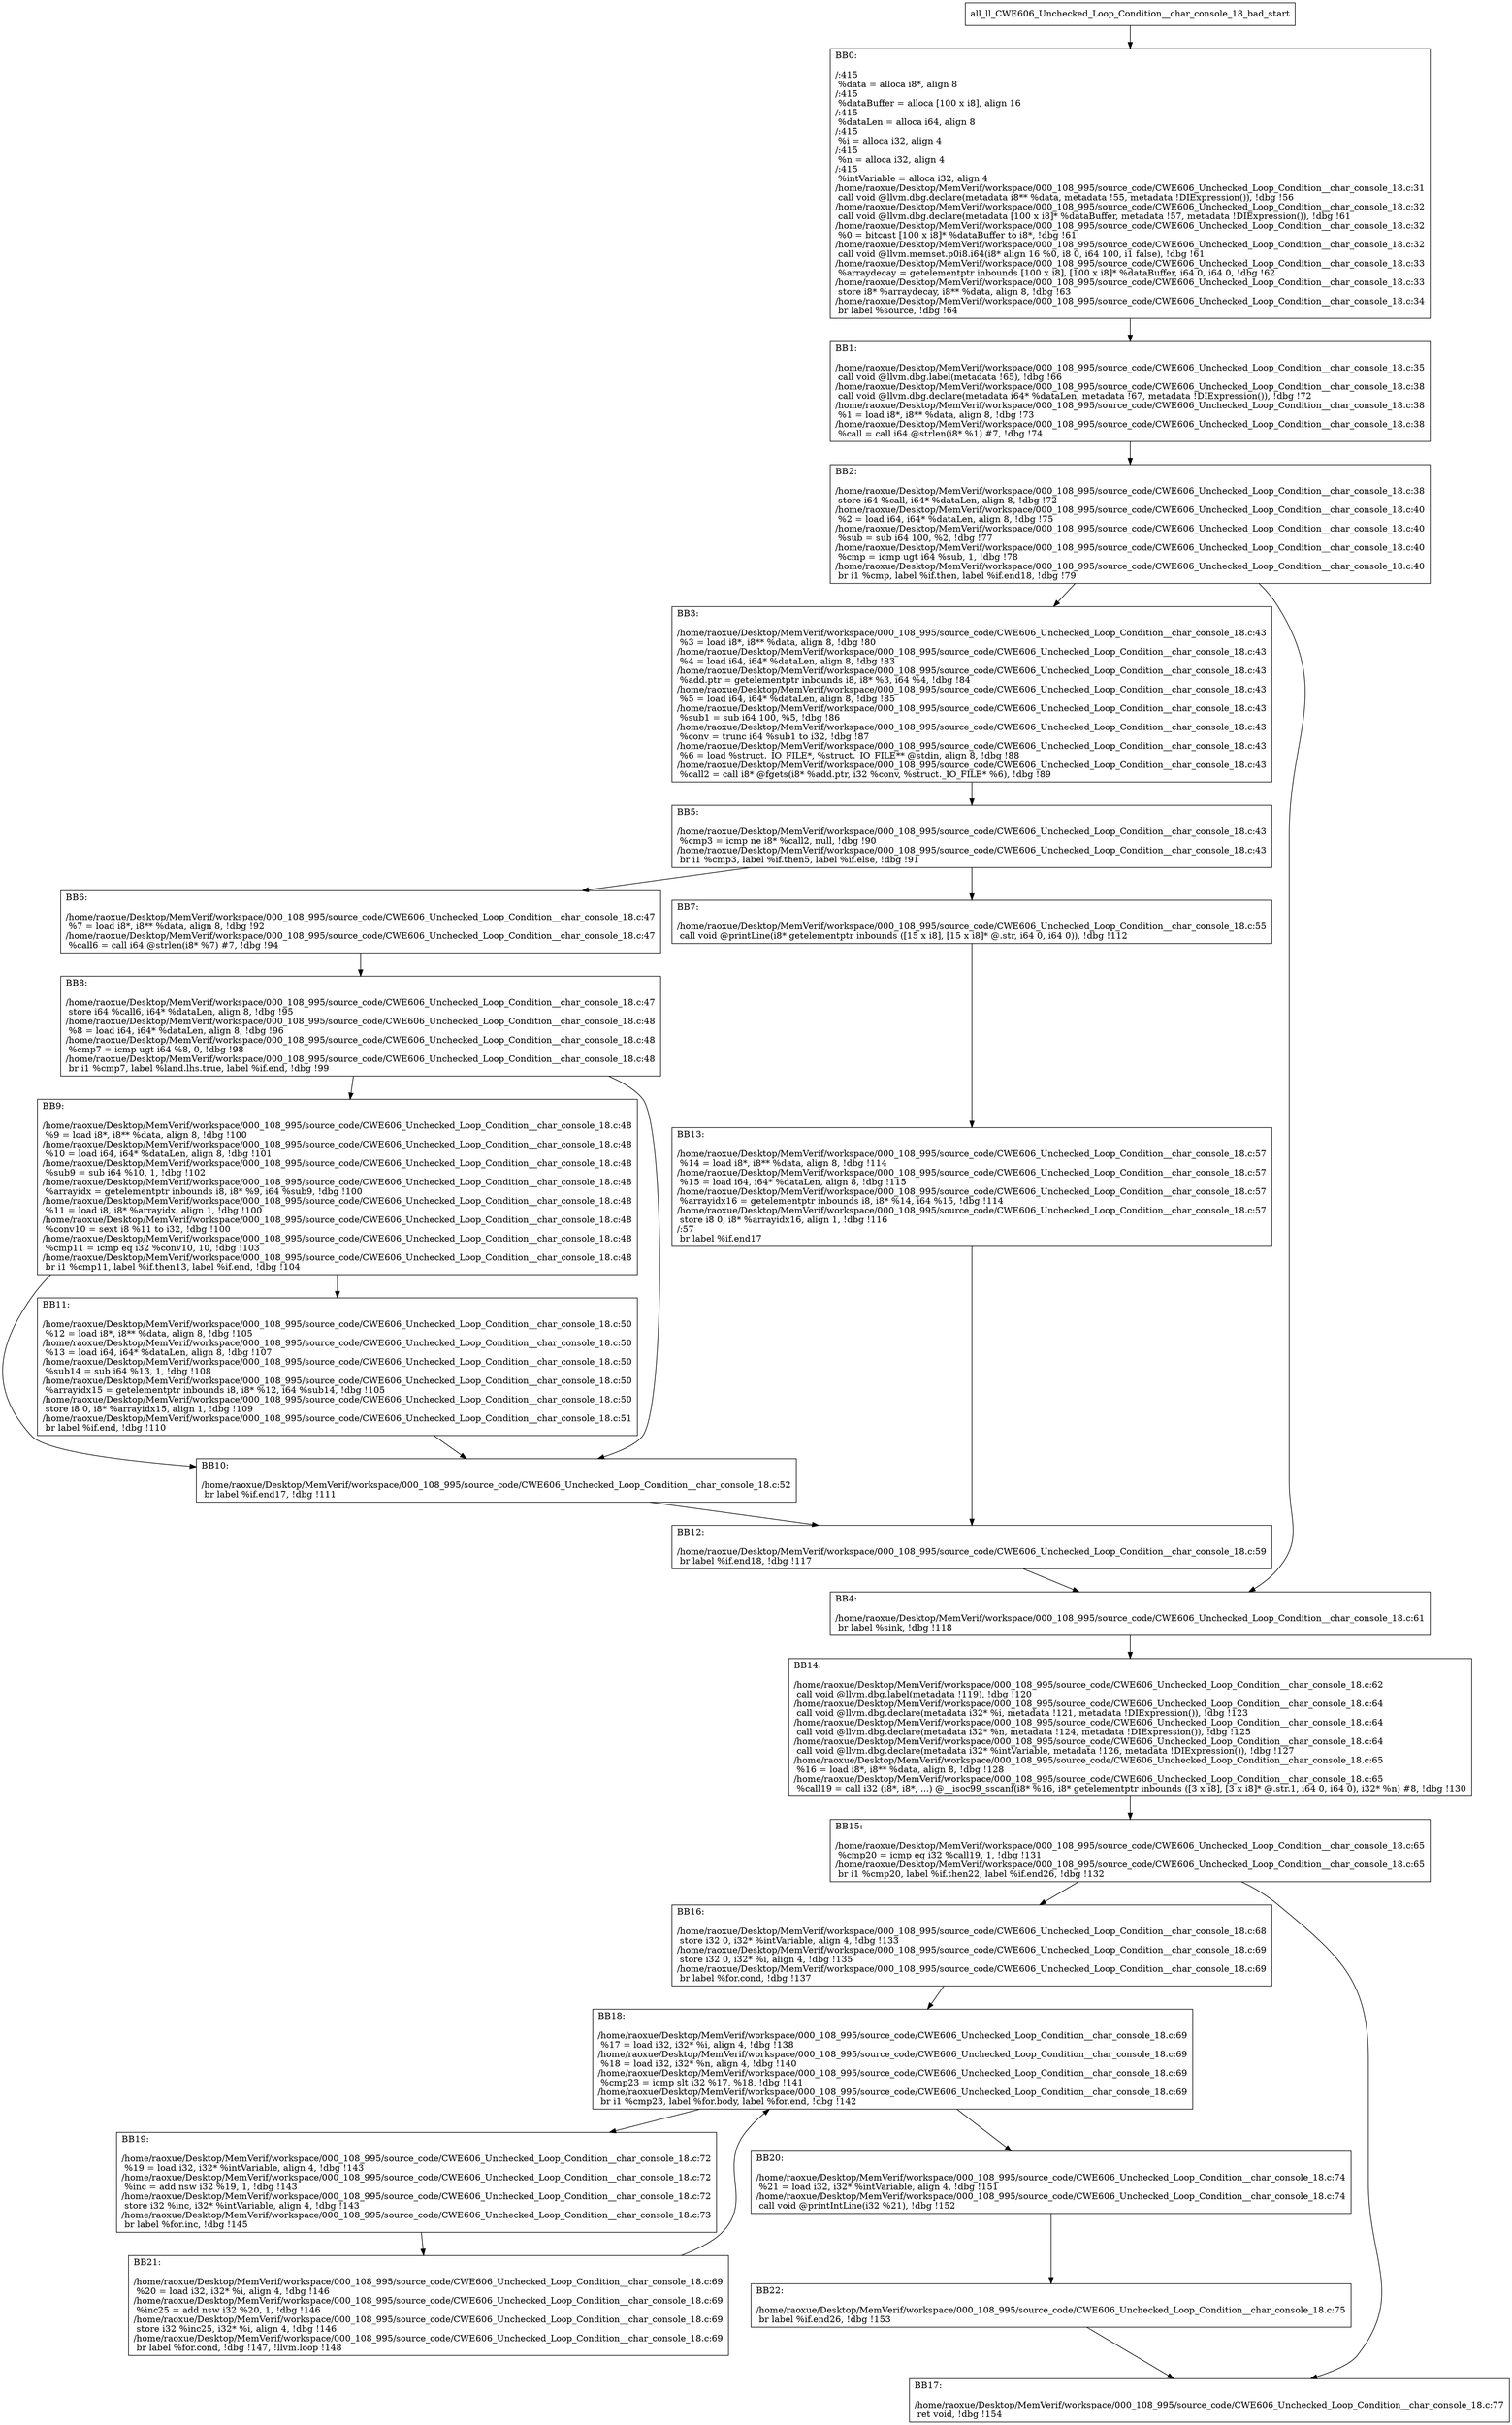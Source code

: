 digraph "CFG for'all_ll_CWE606_Unchecked_Loop_Condition__char_console_18_bad' function" {
	BBall_ll_CWE606_Unchecked_Loop_Condition__char_console_18_bad_start[shape=record,label="{all_ll_CWE606_Unchecked_Loop_Condition__char_console_18_bad_start}"];
	BBall_ll_CWE606_Unchecked_Loop_Condition__char_console_18_bad_start-> all_ll_CWE606_Unchecked_Loop_Condition__char_console_18_badBB0;
	all_ll_CWE606_Unchecked_Loop_Condition__char_console_18_badBB0 [shape=record, label="{BB0:\l\l/:415\l
  %data = alloca i8*, align 8\l
/:415\l
  %dataBuffer = alloca [100 x i8], align 16\l
/:415\l
  %dataLen = alloca i64, align 8\l
/:415\l
  %i = alloca i32, align 4\l
/:415\l
  %n = alloca i32, align 4\l
/:415\l
  %intVariable = alloca i32, align 4\l
/home/raoxue/Desktop/MemVerif/workspace/000_108_995/source_code/CWE606_Unchecked_Loop_Condition__char_console_18.c:31\l
  call void @llvm.dbg.declare(metadata i8** %data, metadata !55, metadata !DIExpression()), !dbg !56\l
/home/raoxue/Desktop/MemVerif/workspace/000_108_995/source_code/CWE606_Unchecked_Loop_Condition__char_console_18.c:32\l
  call void @llvm.dbg.declare(metadata [100 x i8]* %dataBuffer, metadata !57, metadata !DIExpression()), !dbg !61\l
/home/raoxue/Desktop/MemVerif/workspace/000_108_995/source_code/CWE606_Unchecked_Loop_Condition__char_console_18.c:32\l
  %0 = bitcast [100 x i8]* %dataBuffer to i8*, !dbg !61\l
/home/raoxue/Desktop/MemVerif/workspace/000_108_995/source_code/CWE606_Unchecked_Loop_Condition__char_console_18.c:32\l
  call void @llvm.memset.p0i8.i64(i8* align 16 %0, i8 0, i64 100, i1 false), !dbg !61\l
/home/raoxue/Desktop/MemVerif/workspace/000_108_995/source_code/CWE606_Unchecked_Loop_Condition__char_console_18.c:33\l
  %arraydecay = getelementptr inbounds [100 x i8], [100 x i8]* %dataBuffer, i64 0, i64 0, !dbg !62\l
/home/raoxue/Desktop/MemVerif/workspace/000_108_995/source_code/CWE606_Unchecked_Loop_Condition__char_console_18.c:33\l
  store i8* %arraydecay, i8** %data, align 8, !dbg !63\l
/home/raoxue/Desktop/MemVerif/workspace/000_108_995/source_code/CWE606_Unchecked_Loop_Condition__char_console_18.c:34\l
  br label %source, !dbg !64\l
}"];
	all_ll_CWE606_Unchecked_Loop_Condition__char_console_18_badBB0-> all_ll_CWE606_Unchecked_Loop_Condition__char_console_18_badBB1;
	all_ll_CWE606_Unchecked_Loop_Condition__char_console_18_badBB1 [shape=record, label="{BB1:\l\l/home/raoxue/Desktop/MemVerif/workspace/000_108_995/source_code/CWE606_Unchecked_Loop_Condition__char_console_18.c:35\l
  call void @llvm.dbg.label(metadata !65), !dbg !66\l
/home/raoxue/Desktop/MemVerif/workspace/000_108_995/source_code/CWE606_Unchecked_Loop_Condition__char_console_18.c:38\l
  call void @llvm.dbg.declare(metadata i64* %dataLen, metadata !67, metadata !DIExpression()), !dbg !72\l
/home/raoxue/Desktop/MemVerif/workspace/000_108_995/source_code/CWE606_Unchecked_Loop_Condition__char_console_18.c:38\l
  %1 = load i8*, i8** %data, align 8, !dbg !73\l
/home/raoxue/Desktop/MemVerif/workspace/000_108_995/source_code/CWE606_Unchecked_Loop_Condition__char_console_18.c:38\l
  %call = call i64 @strlen(i8* %1) #7, !dbg !74\l
}"];
	all_ll_CWE606_Unchecked_Loop_Condition__char_console_18_badBB1-> all_ll_CWE606_Unchecked_Loop_Condition__char_console_18_badBB2;
	all_ll_CWE606_Unchecked_Loop_Condition__char_console_18_badBB2 [shape=record, label="{BB2:\l\l/home/raoxue/Desktop/MemVerif/workspace/000_108_995/source_code/CWE606_Unchecked_Loop_Condition__char_console_18.c:38\l
  store i64 %call, i64* %dataLen, align 8, !dbg !72\l
/home/raoxue/Desktop/MemVerif/workspace/000_108_995/source_code/CWE606_Unchecked_Loop_Condition__char_console_18.c:40\l
  %2 = load i64, i64* %dataLen, align 8, !dbg !75\l
/home/raoxue/Desktop/MemVerif/workspace/000_108_995/source_code/CWE606_Unchecked_Loop_Condition__char_console_18.c:40\l
  %sub = sub i64 100, %2, !dbg !77\l
/home/raoxue/Desktop/MemVerif/workspace/000_108_995/source_code/CWE606_Unchecked_Loop_Condition__char_console_18.c:40\l
  %cmp = icmp ugt i64 %sub, 1, !dbg !78\l
/home/raoxue/Desktop/MemVerif/workspace/000_108_995/source_code/CWE606_Unchecked_Loop_Condition__char_console_18.c:40\l
  br i1 %cmp, label %if.then, label %if.end18, !dbg !79\l
}"];
	all_ll_CWE606_Unchecked_Loop_Condition__char_console_18_badBB2-> all_ll_CWE606_Unchecked_Loop_Condition__char_console_18_badBB3;
	all_ll_CWE606_Unchecked_Loop_Condition__char_console_18_badBB2-> all_ll_CWE606_Unchecked_Loop_Condition__char_console_18_badBB4;
	all_ll_CWE606_Unchecked_Loop_Condition__char_console_18_badBB3 [shape=record, label="{BB3:\l\l/home/raoxue/Desktop/MemVerif/workspace/000_108_995/source_code/CWE606_Unchecked_Loop_Condition__char_console_18.c:43\l
  %3 = load i8*, i8** %data, align 8, !dbg !80\l
/home/raoxue/Desktop/MemVerif/workspace/000_108_995/source_code/CWE606_Unchecked_Loop_Condition__char_console_18.c:43\l
  %4 = load i64, i64* %dataLen, align 8, !dbg !83\l
/home/raoxue/Desktop/MemVerif/workspace/000_108_995/source_code/CWE606_Unchecked_Loop_Condition__char_console_18.c:43\l
  %add.ptr = getelementptr inbounds i8, i8* %3, i64 %4, !dbg !84\l
/home/raoxue/Desktop/MemVerif/workspace/000_108_995/source_code/CWE606_Unchecked_Loop_Condition__char_console_18.c:43\l
  %5 = load i64, i64* %dataLen, align 8, !dbg !85\l
/home/raoxue/Desktop/MemVerif/workspace/000_108_995/source_code/CWE606_Unchecked_Loop_Condition__char_console_18.c:43\l
  %sub1 = sub i64 100, %5, !dbg !86\l
/home/raoxue/Desktop/MemVerif/workspace/000_108_995/source_code/CWE606_Unchecked_Loop_Condition__char_console_18.c:43\l
  %conv = trunc i64 %sub1 to i32, !dbg !87\l
/home/raoxue/Desktop/MemVerif/workspace/000_108_995/source_code/CWE606_Unchecked_Loop_Condition__char_console_18.c:43\l
  %6 = load %struct._IO_FILE*, %struct._IO_FILE** @stdin, align 8, !dbg !88\l
/home/raoxue/Desktop/MemVerif/workspace/000_108_995/source_code/CWE606_Unchecked_Loop_Condition__char_console_18.c:43\l
  %call2 = call i8* @fgets(i8* %add.ptr, i32 %conv, %struct._IO_FILE* %6), !dbg !89\l
}"];
	all_ll_CWE606_Unchecked_Loop_Condition__char_console_18_badBB3-> all_ll_CWE606_Unchecked_Loop_Condition__char_console_18_badBB5;
	all_ll_CWE606_Unchecked_Loop_Condition__char_console_18_badBB5 [shape=record, label="{BB5:\l\l/home/raoxue/Desktop/MemVerif/workspace/000_108_995/source_code/CWE606_Unchecked_Loop_Condition__char_console_18.c:43\l
  %cmp3 = icmp ne i8* %call2, null, !dbg !90\l
/home/raoxue/Desktop/MemVerif/workspace/000_108_995/source_code/CWE606_Unchecked_Loop_Condition__char_console_18.c:43\l
  br i1 %cmp3, label %if.then5, label %if.else, !dbg !91\l
}"];
	all_ll_CWE606_Unchecked_Loop_Condition__char_console_18_badBB5-> all_ll_CWE606_Unchecked_Loop_Condition__char_console_18_badBB6;
	all_ll_CWE606_Unchecked_Loop_Condition__char_console_18_badBB5-> all_ll_CWE606_Unchecked_Loop_Condition__char_console_18_badBB7;
	all_ll_CWE606_Unchecked_Loop_Condition__char_console_18_badBB6 [shape=record, label="{BB6:\l\l/home/raoxue/Desktop/MemVerif/workspace/000_108_995/source_code/CWE606_Unchecked_Loop_Condition__char_console_18.c:47\l
  %7 = load i8*, i8** %data, align 8, !dbg !92\l
/home/raoxue/Desktop/MemVerif/workspace/000_108_995/source_code/CWE606_Unchecked_Loop_Condition__char_console_18.c:47\l
  %call6 = call i64 @strlen(i8* %7) #7, !dbg !94\l
}"];
	all_ll_CWE606_Unchecked_Loop_Condition__char_console_18_badBB6-> all_ll_CWE606_Unchecked_Loop_Condition__char_console_18_badBB8;
	all_ll_CWE606_Unchecked_Loop_Condition__char_console_18_badBB8 [shape=record, label="{BB8:\l\l/home/raoxue/Desktop/MemVerif/workspace/000_108_995/source_code/CWE606_Unchecked_Loop_Condition__char_console_18.c:47\l
  store i64 %call6, i64* %dataLen, align 8, !dbg !95\l
/home/raoxue/Desktop/MemVerif/workspace/000_108_995/source_code/CWE606_Unchecked_Loop_Condition__char_console_18.c:48\l
  %8 = load i64, i64* %dataLen, align 8, !dbg !96\l
/home/raoxue/Desktop/MemVerif/workspace/000_108_995/source_code/CWE606_Unchecked_Loop_Condition__char_console_18.c:48\l
  %cmp7 = icmp ugt i64 %8, 0, !dbg !98\l
/home/raoxue/Desktop/MemVerif/workspace/000_108_995/source_code/CWE606_Unchecked_Loop_Condition__char_console_18.c:48\l
  br i1 %cmp7, label %land.lhs.true, label %if.end, !dbg !99\l
}"];
	all_ll_CWE606_Unchecked_Loop_Condition__char_console_18_badBB8-> all_ll_CWE606_Unchecked_Loop_Condition__char_console_18_badBB9;
	all_ll_CWE606_Unchecked_Loop_Condition__char_console_18_badBB8-> all_ll_CWE606_Unchecked_Loop_Condition__char_console_18_badBB10;
	all_ll_CWE606_Unchecked_Loop_Condition__char_console_18_badBB9 [shape=record, label="{BB9:\l\l/home/raoxue/Desktop/MemVerif/workspace/000_108_995/source_code/CWE606_Unchecked_Loop_Condition__char_console_18.c:48\l
  %9 = load i8*, i8** %data, align 8, !dbg !100\l
/home/raoxue/Desktop/MemVerif/workspace/000_108_995/source_code/CWE606_Unchecked_Loop_Condition__char_console_18.c:48\l
  %10 = load i64, i64* %dataLen, align 8, !dbg !101\l
/home/raoxue/Desktop/MemVerif/workspace/000_108_995/source_code/CWE606_Unchecked_Loop_Condition__char_console_18.c:48\l
  %sub9 = sub i64 %10, 1, !dbg !102\l
/home/raoxue/Desktop/MemVerif/workspace/000_108_995/source_code/CWE606_Unchecked_Loop_Condition__char_console_18.c:48\l
  %arrayidx = getelementptr inbounds i8, i8* %9, i64 %sub9, !dbg !100\l
/home/raoxue/Desktop/MemVerif/workspace/000_108_995/source_code/CWE606_Unchecked_Loop_Condition__char_console_18.c:48\l
  %11 = load i8, i8* %arrayidx, align 1, !dbg !100\l
/home/raoxue/Desktop/MemVerif/workspace/000_108_995/source_code/CWE606_Unchecked_Loop_Condition__char_console_18.c:48\l
  %conv10 = sext i8 %11 to i32, !dbg !100\l
/home/raoxue/Desktop/MemVerif/workspace/000_108_995/source_code/CWE606_Unchecked_Loop_Condition__char_console_18.c:48\l
  %cmp11 = icmp eq i32 %conv10, 10, !dbg !103\l
/home/raoxue/Desktop/MemVerif/workspace/000_108_995/source_code/CWE606_Unchecked_Loop_Condition__char_console_18.c:48\l
  br i1 %cmp11, label %if.then13, label %if.end, !dbg !104\l
}"];
	all_ll_CWE606_Unchecked_Loop_Condition__char_console_18_badBB9-> all_ll_CWE606_Unchecked_Loop_Condition__char_console_18_badBB11;
	all_ll_CWE606_Unchecked_Loop_Condition__char_console_18_badBB9-> all_ll_CWE606_Unchecked_Loop_Condition__char_console_18_badBB10;
	all_ll_CWE606_Unchecked_Loop_Condition__char_console_18_badBB11 [shape=record, label="{BB11:\l\l/home/raoxue/Desktop/MemVerif/workspace/000_108_995/source_code/CWE606_Unchecked_Loop_Condition__char_console_18.c:50\l
  %12 = load i8*, i8** %data, align 8, !dbg !105\l
/home/raoxue/Desktop/MemVerif/workspace/000_108_995/source_code/CWE606_Unchecked_Loop_Condition__char_console_18.c:50\l
  %13 = load i64, i64* %dataLen, align 8, !dbg !107\l
/home/raoxue/Desktop/MemVerif/workspace/000_108_995/source_code/CWE606_Unchecked_Loop_Condition__char_console_18.c:50\l
  %sub14 = sub i64 %13, 1, !dbg !108\l
/home/raoxue/Desktop/MemVerif/workspace/000_108_995/source_code/CWE606_Unchecked_Loop_Condition__char_console_18.c:50\l
  %arrayidx15 = getelementptr inbounds i8, i8* %12, i64 %sub14, !dbg !105\l
/home/raoxue/Desktop/MemVerif/workspace/000_108_995/source_code/CWE606_Unchecked_Loop_Condition__char_console_18.c:50\l
  store i8 0, i8* %arrayidx15, align 1, !dbg !109\l
/home/raoxue/Desktop/MemVerif/workspace/000_108_995/source_code/CWE606_Unchecked_Loop_Condition__char_console_18.c:51\l
  br label %if.end, !dbg !110\l
}"];
	all_ll_CWE606_Unchecked_Loop_Condition__char_console_18_badBB11-> all_ll_CWE606_Unchecked_Loop_Condition__char_console_18_badBB10;
	all_ll_CWE606_Unchecked_Loop_Condition__char_console_18_badBB10 [shape=record, label="{BB10:\l\l/home/raoxue/Desktop/MemVerif/workspace/000_108_995/source_code/CWE606_Unchecked_Loop_Condition__char_console_18.c:52\l
  br label %if.end17, !dbg !111\l
}"];
	all_ll_CWE606_Unchecked_Loop_Condition__char_console_18_badBB10-> all_ll_CWE606_Unchecked_Loop_Condition__char_console_18_badBB12;
	all_ll_CWE606_Unchecked_Loop_Condition__char_console_18_badBB7 [shape=record, label="{BB7:\l\l/home/raoxue/Desktop/MemVerif/workspace/000_108_995/source_code/CWE606_Unchecked_Loop_Condition__char_console_18.c:55\l
  call void @printLine(i8* getelementptr inbounds ([15 x i8], [15 x i8]* @.str, i64 0, i64 0)), !dbg !112\l
}"];
	all_ll_CWE606_Unchecked_Loop_Condition__char_console_18_badBB7-> all_ll_CWE606_Unchecked_Loop_Condition__char_console_18_badBB13;
	all_ll_CWE606_Unchecked_Loop_Condition__char_console_18_badBB13 [shape=record, label="{BB13:\l\l/home/raoxue/Desktop/MemVerif/workspace/000_108_995/source_code/CWE606_Unchecked_Loop_Condition__char_console_18.c:57\l
  %14 = load i8*, i8** %data, align 8, !dbg !114\l
/home/raoxue/Desktop/MemVerif/workspace/000_108_995/source_code/CWE606_Unchecked_Loop_Condition__char_console_18.c:57\l
  %15 = load i64, i64* %dataLen, align 8, !dbg !115\l
/home/raoxue/Desktop/MemVerif/workspace/000_108_995/source_code/CWE606_Unchecked_Loop_Condition__char_console_18.c:57\l
  %arrayidx16 = getelementptr inbounds i8, i8* %14, i64 %15, !dbg !114\l
/home/raoxue/Desktop/MemVerif/workspace/000_108_995/source_code/CWE606_Unchecked_Loop_Condition__char_console_18.c:57\l
  store i8 0, i8* %arrayidx16, align 1, !dbg !116\l
/:57\l
  br label %if.end17\l
}"];
	all_ll_CWE606_Unchecked_Loop_Condition__char_console_18_badBB13-> all_ll_CWE606_Unchecked_Loop_Condition__char_console_18_badBB12;
	all_ll_CWE606_Unchecked_Loop_Condition__char_console_18_badBB12 [shape=record, label="{BB12:\l\l/home/raoxue/Desktop/MemVerif/workspace/000_108_995/source_code/CWE606_Unchecked_Loop_Condition__char_console_18.c:59\l
  br label %if.end18, !dbg !117\l
}"];
	all_ll_CWE606_Unchecked_Loop_Condition__char_console_18_badBB12-> all_ll_CWE606_Unchecked_Loop_Condition__char_console_18_badBB4;
	all_ll_CWE606_Unchecked_Loop_Condition__char_console_18_badBB4 [shape=record, label="{BB4:\l\l/home/raoxue/Desktop/MemVerif/workspace/000_108_995/source_code/CWE606_Unchecked_Loop_Condition__char_console_18.c:61\l
  br label %sink, !dbg !118\l
}"];
	all_ll_CWE606_Unchecked_Loop_Condition__char_console_18_badBB4-> all_ll_CWE606_Unchecked_Loop_Condition__char_console_18_badBB14;
	all_ll_CWE606_Unchecked_Loop_Condition__char_console_18_badBB14 [shape=record, label="{BB14:\l\l/home/raoxue/Desktop/MemVerif/workspace/000_108_995/source_code/CWE606_Unchecked_Loop_Condition__char_console_18.c:62\l
  call void @llvm.dbg.label(metadata !119), !dbg !120\l
/home/raoxue/Desktop/MemVerif/workspace/000_108_995/source_code/CWE606_Unchecked_Loop_Condition__char_console_18.c:64\l
  call void @llvm.dbg.declare(metadata i32* %i, metadata !121, metadata !DIExpression()), !dbg !123\l
/home/raoxue/Desktop/MemVerif/workspace/000_108_995/source_code/CWE606_Unchecked_Loop_Condition__char_console_18.c:64\l
  call void @llvm.dbg.declare(metadata i32* %n, metadata !124, metadata !DIExpression()), !dbg !125\l
/home/raoxue/Desktop/MemVerif/workspace/000_108_995/source_code/CWE606_Unchecked_Loop_Condition__char_console_18.c:64\l
  call void @llvm.dbg.declare(metadata i32* %intVariable, metadata !126, metadata !DIExpression()), !dbg !127\l
/home/raoxue/Desktop/MemVerif/workspace/000_108_995/source_code/CWE606_Unchecked_Loop_Condition__char_console_18.c:65\l
  %16 = load i8*, i8** %data, align 8, !dbg !128\l
/home/raoxue/Desktop/MemVerif/workspace/000_108_995/source_code/CWE606_Unchecked_Loop_Condition__char_console_18.c:65\l
  %call19 = call i32 (i8*, i8*, ...) @__isoc99_sscanf(i8* %16, i8* getelementptr inbounds ([3 x i8], [3 x i8]* @.str.1, i64 0, i64 0), i32* %n) #8, !dbg !130\l
}"];
	all_ll_CWE606_Unchecked_Loop_Condition__char_console_18_badBB14-> all_ll_CWE606_Unchecked_Loop_Condition__char_console_18_badBB15;
	all_ll_CWE606_Unchecked_Loop_Condition__char_console_18_badBB15 [shape=record, label="{BB15:\l\l/home/raoxue/Desktop/MemVerif/workspace/000_108_995/source_code/CWE606_Unchecked_Loop_Condition__char_console_18.c:65\l
  %cmp20 = icmp eq i32 %call19, 1, !dbg !131\l
/home/raoxue/Desktop/MemVerif/workspace/000_108_995/source_code/CWE606_Unchecked_Loop_Condition__char_console_18.c:65\l
  br i1 %cmp20, label %if.then22, label %if.end26, !dbg !132\l
}"];
	all_ll_CWE606_Unchecked_Loop_Condition__char_console_18_badBB15-> all_ll_CWE606_Unchecked_Loop_Condition__char_console_18_badBB16;
	all_ll_CWE606_Unchecked_Loop_Condition__char_console_18_badBB15-> all_ll_CWE606_Unchecked_Loop_Condition__char_console_18_badBB17;
	all_ll_CWE606_Unchecked_Loop_Condition__char_console_18_badBB16 [shape=record, label="{BB16:\l\l/home/raoxue/Desktop/MemVerif/workspace/000_108_995/source_code/CWE606_Unchecked_Loop_Condition__char_console_18.c:68\l
  store i32 0, i32* %intVariable, align 4, !dbg !133\l
/home/raoxue/Desktop/MemVerif/workspace/000_108_995/source_code/CWE606_Unchecked_Loop_Condition__char_console_18.c:69\l
  store i32 0, i32* %i, align 4, !dbg !135\l
/home/raoxue/Desktop/MemVerif/workspace/000_108_995/source_code/CWE606_Unchecked_Loop_Condition__char_console_18.c:69\l
  br label %for.cond, !dbg !137\l
}"];
	all_ll_CWE606_Unchecked_Loop_Condition__char_console_18_badBB16-> all_ll_CWE606_Unchecked_Loop_Condition__char_console_18_badBB18;
	all_ll_CWE606_Unchecked_Loop_Condition__char_console_18_badBB18 [shape=record, label="{BB18:\l\l/home/raoxue/Desktop/MemVerif/workspace/000_108_995/source_code/CWE606_Unchecked_Loop_Condition__char_console_18.c:69\l
  %17 = load i32, i32* %i, align 4, !dbg !138\l
/home/raoxue/Desktop/MemVerif/workspace/000_108_995/source_code/CWE606_Unchecked_Loop_Condition__char_console_18.c:69\l
  %18 = load i32, i32* %n, align 4, !dbg !140\l
/home/raoxue/Desktop/MemVerif/workspace/000_108_995/source_code/CWE606_Unchecked_Loop_Condition__char_console_18.c:69\l
  %cmp23 = icmp slt i32 %17, %18, !dbg !141\l
/home/raoxue/Desktop/MemVerif/workspace/000_108_995/source_code/CWE606_Unchecked_Loop_Condition__char_console_18.c:69\l
  br i1 %cmp23, label %for.body, label %for.end, !dbg !142\l
}"];
	all_ll_CWE606_Unchecked_Loop_Condition__char_console_18_badBB18-> all_ll_CWE606_Unchecked_Loop_Condition__char_console_18_badBB19;
	all_ll_CWE606_Unchecked_Loop_Condition__char_console_18_badBB18-> all_ll_CWE606_Unchecked_Loop_Condition__char_console_18_badBB20;
	all_ll_CWE606_Unchecked_Loop_Condition__char_console_18_badBB19 [shape=record, label="{BB19:\l\l/home/raoxue/Desktop/MemVerif/workspace/000_108_995/source_code/CWE606_Unchecked_Loop_Condition__char_console_18.c:72\l
  %19 = load i32, i32* %intVariable, align 4, !dbg !143\l
/home/raoxue/Desktop/MemVerif/workspace/000_108_995/source_code/CWE606_Unchecked_Loop_Condition__char_console_18.c:72\l
  %inc = add nsw i32 %19, 1, !dbg !143\l
/home/raoxue/Desktop/MemVerif/workspace/000_108_995/source_code/CWE606_Unchecked_Loop_Condition__char_console_18.c:72\l
  store i32 %inc, i32* %intVariable, align 4, !dbg !143\l
/home/raoxue/Desktop/MemVerif/workspace/000_108_995/source_code/CWE606_Unchecked_Loop_Condition__char_console_18.c:73\l
  br label %for.inc, !dbg !145\l
}"];
	all_ll_CWE606_Unchecked_Loop_Condition__char_console_18_badBB19-> all_ll_CWE606_Unchecked_Loop_Condition__char_console_18_badBB21;
	all_ll_CWE606_Unchecked_Loop_Condition__char_console_18_badBB21 [shape=record, label="{BB21:\l\l/home/raoxue/Desktop/MemVerif/workspace/000_108_995/source_code/CWE606_Unchecked_Loop_Condition__char_console_18.c:69\l
  %20 = load i32, i32* %i, align 4, !dbg !146\l
/home/raoxue/Desktop/MemVerif/workspace/000_108_995/source_code/CWE606_Unchecked_Loop_Condition__char_console_18.c:69\l
  %inc25 = add nsw i32 %20, 1, !dbg !146\l
/home/raoxue/Desktop/MemVerif/workspace/000_108_995/source_code/CWE606_Unchecked_Loop_Condition__char_console_18.c:69\l
  store i32 %inc25, i32* %i, align 4, !dbg !146\l
/home/raoxue/Desktop/MemVerif/workspace/000_108_995/source_code/CWE606_Unchecked_Loop_Condition__char_console_18.c:69\l
  br label %for.cond, !dbg !147, !llvm.loop !148\l
}"];
	all_ll_CWE606_Unchecked_Loop_Condition__char_console_18_badBB21-> all_ll_CWE606_Unchecked_Loop_Condition__char_console_18_badBB18;
	all_ll_CWE606_Unchecked_Loop_Condition__char_console_18_badBB20 [shape=record, label="{BB20:\l\l/home/raoxue/Desktop/MemVerif/workspace/000_108_995/source_code/CWE606_Unchecked_Loop_Condition__char_console_18.c:74\l
  %21 = load i32, i32* %intVariable, align 4, !dbg !151\l
/home/raoxue/Desktop/MemVerif/workspace/000_108_995/source_code/CWE606_Unchecked_Loop_Condition__char_console_18.c:74\l
  call void @printIntLine(i32 %21), !dbg !152\l
}"];
	all_ll_CWE606_Unchecked_Loop_Condition__char_console_18_badBB20-> all_ll_CWE606_Unchecked_Loop_Condition__char_console_18_badBB22;
	all_ll_CWE606_Unchecked_Loop_Condition__char_console_18_badBB22 [shape=record, label="{BB22:\l\l/home/raoxue/Desktop/MemVerif/workspace/000_108_995/source_code/CWE606_Unchecked_Loop_Condition__char_console_18.c:75\l
  br label %if.end26, !dbg !153\l
}"];
	all_ll_CWE606_Unchecked_Loop_Condition__char_console_18_badBB22-> all_ll_CWE606_Unchecked_Loop_Condition__char_console_18_badBB17;
	all_ll_CWE606_Unchecked_Loop_Condition__char_console_18_badBB17 [shape=record, label="{BB17:\l\l/home/raoxue/Desktop/MemVerif/workspace/000_108_995/source_code/CWE606_Unchecked_Loop_Condition__char_console_18.c:77\l
  ret void, !dbg !154\l
}"];
}
